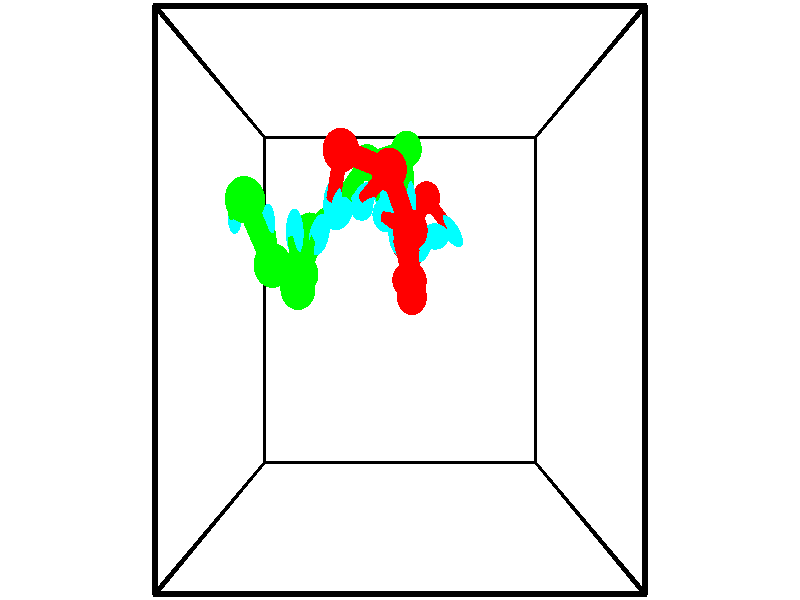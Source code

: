 // switches for output
#declare DRAW_BASES = 1; // possible values are 0, 1; only relevant for DNA ribbons
#declare DRAW_BASES_TYPE = 3; // possible values are 1, 2, 3; only relevant for DNA ribbons
#declare DRAW_FOG = 0; // set to 1 to enable fog

#include "colors.inc"

#include "transforms.inc"
background { rgb <1, 1, 1>}

#default {
   normal{
       ripples 0.25
       frequency 0.20
       turbulence 0.2
       lambda 5
   }
	finish {
		phong 0.1
		phong_size 40.
	}
}

// original window dimensions: 1024x640


// camera settings

camera {
	sky <-0, 1, 0>
	up <-0, 1, 0>
	right 1.6 * <1, 0, 0>
	location <2.5, 2.5, 11.1562>
	look_at <2.5, 2.5, 2.5>
	direction <0, 0, -8.6562>
	angle 67.0682
}


# declare cpy_camera_pos = <2.5, 2.5, 11.1562>;
# if (DRAW_FOG = 1)
fog {
	fog_type 2
	up vnormalize(cpy_camera_pos)
	color rgbt<1,1,1,0.3>
	distance 1e-5
	fog_alt 3e-3
	fog_offset 4
}
# end


// LIGHTS

# declare lum = 6;
global_settings {
	ambient_light rgb lum * <0.05, 0.05, 0.05>
	max_trace_level 15
}# declare cpy_direct_light_amount = 0.25;
light_source
{	1000 * <-1, -1, 1>,
	rgb lum * cpy_direct_light_amount
	parallel
}

light_source
{	1000 * <1, 1, -1>,
	rgb lum * cpy_direct_light_amount
	parallel
}

// strand 0

// nucleotide -1

// particle -1
sphere {
	<2.981766, 4.053068, 0.141997> 0.250000
	pigment { color rgbt <1,0,0,0> }
	no_shadow
}
cylinder {
	<3.231758, 3.755274, 0.235928>,  <3.381754, 3.576598, 0.292286>, 0.100000
	pigment { color rgbt <1,0,0,0> }
	no_shadow
}
cylinder {
	<3.231758, 3.755274, 0.235928>,  <2.981766, 4.053068, 0.141997>, 0.100000
	pigment { color rgbt <1,0,0,0> }
	no_shadow
}

// particle -1
sphere {
	<3.231758, 3.755274, 0.235928> 0.100000
	pigment { color rgbt <1,0,0,0> }
	no_shadow
}
sphere {
	0, 1
	scale<0.080000,0.200000,0.300000>
	matrix <-0.750018, -0.489229, 0.445115,
		-0.216497, -0.454312, -0.864135,
		0.624981, -0.744483, 0.234825,
		3.419253, 3.531929, 0.306375>
	pigment { color rgbt <0,1,1,0> }
	no_shadow
}
cylinder {
	<2.589653, 3.369500, 0.089652>,  <2.981766, 4.053068, 0.141997>, 0.130000
	pigment { color rgbt <1,0,0,0> }
	no_shadow
}

// nucleotide -1

// particle -1
sphere {
	<2.589653, 3.369500, 0.089652> 0.250000
	pigment { color rgbt <1,0,0,0> }
	no_shadow
}
cylinder {
	<2.885824, 3.403225, 0.356382>,  <3.063527, 3.423460, 0.516421>, 0.100000
	pigment { color rgbt <1,0,0,0> }
	no_shadow
}
cylinder {
	<2.885824, 3.403225, 0.356382>,  <2.589653, 3.369500, 0.089652>, 0.100000
	pigment { color rgbt <1,0,0,0> }
	no_shadow
}

// particle -1
sphere {
	<2.885824, 3.403225, 0.356382> 0.100000
	pigment { color rgbt <1,0,0,0> }
	no_shadow
}
sphere {
	0, 1
	scale<0.080000,0.200000,0.300000>
	matrix <-0.579644, -0.422144, 0.696999,
		0.340264, -0.902599, -0.263695,
		0.740428, 0.084314, 0.666826,
		3.107953, 3.428519, 0.556430>
	pigment { color rgbt <0,1,1,0> }
	no_shadow
}
cylinder {
	<2.613518, 2.798734, 0.453527>,  <2.589653, 3.369500, 0.089652>, 0.130000
	pigment { color rgbt <1,0,0,0> }
	no_shadow
}

// nucleotide -1

// particle -1
sphere {
	<2.613518, 2.798734, 0.453527> 0.250000
	pigment { color rgbt <1,0,0,0> }
	no_shadow
}
cylinder {
	<2.767370, 3.084493, 0.687346>,  <2.859681, 3.255949, 0.827637>, 0.100000
	pigment { color rgbt <1,0,0,0> }
	no_shadow
}
cylinder {
	<2.767370, 3.084493, 0.687346>,  <2.613518, 2.798734, 0.453527>, 0.100000
	pigment { color rgbt <1,0,0,0> }
	no_shadow
}

// particle -1
sphere {
	<2.767370, 3.084493, 0.687346> 0.100000
	pigment { color rgbt <1,0,0,0> }
	no_shadow
}
sphere {
	0, 1
	scale<0.080000,0.200000,0.300000>
	matrix <-0.777390, -0.090758, 0.622437,
		0.497721, -0.693828, 0.520458,
		0.384629, 0.714399, 0.584547,
		2.882759, 3.298813, 0.862710>
	pigment { color rgbt <0,1,1,0> }
	no_shadow
}
cylinder {
	<2.696890, 2.541395, 1.132081>,  <2.613518, 2.798734, 0.453527>, 0.130000
	pigment { color rgbt <1,0,0,0> }
	no_shadow
}

// nucleotide -1

// particle -1
sphere {
	<2.696890, 2.541395, 1.132081> 0.250000
	pigment { color rgbt <1,0,0,0> }
	no_shadow
}
cylinder {
	<2.662584, 2.939620, 1.147556>,  <2.642001, 3.178556, 1.156842>, 0.100000
	pigment { color rgbt <1,0,0,0> }
	no_shadow
}
cylinder {
	<2.662584, 2.939620, 1.147556>,  <2.696890, 2.541395, 1.132081>, 0.100000
	pigment { color rgbt <1,0,0,0> }
	no_shadow
}

// particle -1
sphere {
	<2.662584, 2.939620, 1.147556> 0.100000
	pigment { color rgbt <1,0,0,0> }
	no_shadow
}
sphere {
	0, 1
	scale<0.080000,0.200000,0.300000>
	matrix <-0.642160, -0.084926, 0.761852,
		0.761758, 0.040495, 0.646595,
		-0.085764, 0.995564, 0.038689,
		2.636855, 3.238290, 1.159163>
	pigment { color rgbt <0,1,1,0> }
	no_shadow
}
cylinder {
	<2.658437, 2.736828, 1.914383>,  <2.696890, 2.541395, 1.132081>, 0.130000
	pigment { color rgbt <1,0,0,0> }
	no_shadow
}

// nucleotide -1

// particle -1
sphere {
	<2.658437, 2.736828, 1.914383> 0.250000
	pigment { color rgbt <1,0,0,0> }
	no_shadow
}
cylinder {
	<2.551701, 3.086441, 1.751969>,  <2.487659, 3.296209, 1.654521>, 0.100000
	pigment { color rgbt <1,0,0,0> }
	no_shadow
}
cylinder {
	<2.551701, 3.086441, 1.751969>,  <2.658437, 2.736828, 1.914383>, 0.100000
	pigment { color rgbt <1,0,0,0> }
	no_shadow
}

// particle -1
sphere {
	<2.551701, 3.086441, 1.751969> 0.100000
	pigment { color rgbt <1,0,0,0> }
	no_shadow
}
sphere {
	0, 1
	scale<0.080000,0.200000,0.300000>
	matrix <-0.738991, 0.084870, 0.668348,
		0.618618, 0.478398, 0.623255,
		-0.266840, 0.874032, -0.406034,
		2.471648, 3.348650, 1.630159>
	pigment { color rgbt <0,1,1,0> }
	no_shadow
}
cylinder {
	<2.646648, 3.330768, 2.492568>,  <2.658437, 2.736828, 1.914383>, 0.130000
	pigment { color rgbt <1,0,0,0> }
	no_shadow
}

// nucleotide -1

// particle -1
sphere {
	<2.646648, 3.330768, 2.492568> 0.250000
	pigment { color rgbt <1,0,0,0> }
	no_shadow
}
cylinder {
	<2.423931, 3.468045, 2.189992>,  <2.290301, 3.550411, 2.008446>, 0.100000
	pigment { color rgbt <1,0,0,0> }
	no_shadow
}
cylinder {
	<2.423931, 3.468045, 2.189992>,  <2.646648, 3.330768, 2.492568>, 0.100000
	pigment { color rgbt <1,0,0,0> }
	no_shadow
}

// particle -1
sphere {
	<2.423931, 3.468045, 2.189992> 0.100000
	pigment { color rgbt <1,0,0,0> }
	no_shadow
}
sphere {
	0, 1
	scale<0.080000,0.200000,0.300000>
	matrix <-0.791754, 0.056135, 0.608255,
		0.251211, 0.937586, 0.240467,
		-0.556793, 0.343192, -0.756440,
		2.256893, 3.571002, 1.963060>
	pigment { color rgbt <0,1,1,0> }
	no_shadow
}
cylinder {
	<2.345061, 4.010179, 2.762635>,  <2.646648, 3.330768, 2.492568>, 0.130000
	pigment { color rgbt <1,0,0,0> }
	no_shadow
}

// nucleotide -1

// particle -1
sphere {
	<2.345061, 4.010179, 2.762635> 0.250000
	pigment { color rgbt <1,0,0,0> }
	no_shadow
}
cylinder {
	<2.120504, 3.840089, 2.478656>,  <1.985771, 3.738035, 2.308269>, 0.100000
	pigment { color rgbt <1,0,0,0> }
	no_shadow
}
cylinder {
	<2.120504, 3.840089, 2.478656>,  <2.345061, 4.010179, 2.762635>, 0.100000
	pigment { color rgbt <1,0,0,0> }
	no_shadow
}

// particle -1
sphere {
	<2.120504, 3.840089, 2.478656> 0.100000
	pigment { color rgbt <1,0,0,0> }
	no_shadow
}
sphere {
	0, 1
	scale<0.080000,0.200000,0.300000>
	matrix <-0.770058, -0.045760, 0.636331,
		-0.303071, 0.903930, -0.301758,
		-0.561390, -0.425224, -0.709947,
		1.952087, 3.712521, 2.265672>
	pigment { color rgbt <0,1,1,0> }
	no_shadow
}
cylinder {
	<1.691230, 4.212191, 2.875380>,  <2.345061, 4.010179, 2.762635>, 0.130000
	pigment { color rgbt <1,0,0,0> }
	no_shadow
}

// nucleotide -1

// particle -1
sphere {
	<1.691230, 4.212191, 2.875380> 0.250000
	pigment { color rgbt <1,0,0,0> }
	no_shadow
}
cylinder {
	<1.600822, 3.893880, 2.650647>,  <1.546578, 3.702894, 2.515807>, 0.100000
	pigment { color rgbt <1,0,0,0> }
	no_shadow
}
cylinder {
	<1.600822, 3.893880, 2.650647>,  <1.691230, 4.212191, 2.875380>, 0.100000
	pigment { color rgbt <1,0,0,0> }
	no_shadow
}

// particle -1
sphere {
	<1.600822, 3.893880, 2.650647> 0.100000
	pigment { color rgbt <1,0,0,0> }
	no_shadow
}
sphere {
	0, 1
	scale<0.080000,0.200000,0.300000>
	matrix <-0.756927, -0.219574, 0.615507,
		-0.613170, 0.564382, -0.552717,
		-0.226019, -0.795776, -0.561833,
		1.533017, 3.655147, 2.482097>
	pigment { color rgbt <0,1,1,0> }
	no_shadow
}
// strand 1

// nucleotide -1

// particle -1
sphere {
	<0.521312, 3.566094, 3.444651> 0.250000
	pigment { color rgbt <0,1,0,0> }
	no_shadow
}
cylinder {
	<0.348515, 3.509624, 3.088348>,  <0.244836, 3.475743, 2.874566>, 0.100000
	pigment { color rgbt <0,1,0,0> }
	no_shadow
}
cylinder {
	<0.348515, 3.509624, 3.088348>,  <0.521312, 3.566094, 3.444651>, 0.100000
	pigment { color rgbt <0,1,0,0> }
	no_shadow
}

// particle -1
sphere {
	<0.348515, 3.509624, 3.088348> 0.100000
	pigment { color rgbt <0,1,0,0> }
	no_shadow
}
sphere {
	0, 1
	scale<0.080000,0.200000,0.300000>
	matrix <0.894268, 0.060969, -0.443359,
		0.116899, -0.988106, 0.099909,
		-0.431994, -0.141174, -0.890759,
		0.218916, 3.467272, 2.821120>
	pigment { color rgbt <0,1,1,0> }
	no_shadow
}
cylinder {
	<0.794749, 2.885036, 3.068266>,  <0.521312, 3.566094, 3.444651>, 0.130000
	pigment { color rgbt <0,1,0,0> }
	no_shadow
}

// nucleotide -1

// particle -1
sphere {
	<0.794749, 2.885036, 3.068266> 0.250000
	pigment { color rgbt <0,1,0,0> }
	no_shadow
}
cylinder {
	<0.695526, 3.173307, 2.809317>,  <0.635992, 3.346270, 2.653947>, 0.100000
	pigment { color rgbt <0,1,0,0> }
	no_shadow
}
cylinder {
	<0.695526, 3.173307, 2.809317>,  <0.794749, 2.885036, 3.068266>, 0.100000
	pigment { color rgbt <0,1,0,0> }
	no_shadow
}

// particle -1
sphere {
	<0.695526, 3.173307, 2.809317> 0.100000
	pigment { color rgbt <0,1,0,0> }
	no_shadow
}
sphere {
	0, 1
	scale<0.080000,0.200000,0.300000>
	matrix <0.848527, -0.160790, -0.504132,
		-0.467407, -0.674366, -0.571629,
		-0.248057, 0.720678, -0.647372,
		0.621109, 3.389511, 2.615105>
	pigment { color rgbt <0,1,1,0> }
	no_shadow
}
cylinder {
	<1.022968, 2.629897, 2.414788>,  <0.794749, 2.885036, 3.068266>, 0.130000
	pigment { color rgbt <0,1,0,0> }
	no_shadow
}

// nucleotide -1

// particle -1
sphere {
	<1.022968, 2.629897, 2.414788> 0.250000
	pigment { color rgbt <0,1,0,0> }
	no_shadow
}
cylinder {
	<0.985634, 3.024412, 2.360343>,  <0.963233, 3.261121, 2.327677>, 0.100000
	pigment { color rgbt <0,1,0,0> }
	no_shadow
}
cylinder {
	<0.985634, 3.024412, 2.360343>,  <1.022968, 2.629897, 2.414788>, 0.100000
	pigment { color rgbt <0,1,0,0> }
	no_shadow
}

// particle -1
sphere {
	<0.985634, 3.024412, 2.360343> 0.100000
	pigment { color rgbt <0,1,0,0> }
	no_shadow
}
sphere {
	0, 1
	scale<0.080000,0.200000,0.300000>
	matrix <0.736255, -0.023656, -0.676291,
		-0.670237, -0.163334, -0.723950,
		-0.093336, 0.986287, -0.136111,
		0.957633, 3.320298, 2.319510>
	pigment { color rgbt <0,1,1,0> }
	no_shadow
}
cylinder {
	<0.971297, 2.838188, 1.711259>,  <1.022968, 2.629897, 2.414788>, 0.130000
	pigment { color rgbt <0,1,0,0> }
	no_shadow
}

// nucleotide -1

// particle -1
sphere {
	<0.971297, 2.838188, 1.711259> 0.250000
	pigment { color rgbt <0,1,0,0> }
	no_shadow
}
cylinder {
	<1.152412, 3.109375, 1.942894>,  <1.261082, 3.272087, 2.081875>, 0.100000
	pigment { color rgbt <0,1,0,0> }
	no_shadow
}
cylinder {
	<1.152412, 3.109375, 1.942894>,  <0.971297, 2.838188, 1.711259>, 0.100000
	pigment { color rgbt <0,1,0,0> }
	no_shadow
}

// particle -1
sphere {
	<1.152412, 3.109375, 1.942894> 0.100000
	pigment { color rgbt <0,1,0,0> }
	no_shadow
}
sphere {
	0, 1
	scale<0.080000,0.200000,0.300000>
	matrix <0.738415, 0.078883, -0.669717,
		-0.499726, 0.730848, -0.464904,
		0.452788, 0.677967, 0.579089,
		1.288249, 3.312765, 2.116621>
	pigment { color rgbt <0,1,1,0> }
	no_shadow
}
cylinder {
	<1.044430, 3.425677, 1.410570>,  <0.971297, 2.838188, 1.711259>, 0.130000
	pigment { color rgbt <0,1,0,0> }
	no_shadow
}

// nucleotide -1

// particle -1
sphere {
	<1.044430, 3.425677, 1.410570> 0.250000
	pigment { color rgbt <0,1,0,0> }
	no_shadow
}
cylinder {
	<1.336975, 3.532175, 1.661718>,  <1.512502, 3.596074, 1.812407>, 0.100000
	pigment { color rgbt <0,1,0,0> }
	no_shadow
}
cylinder {
	<1.336975, 3.532175, 1.661718>,  <1.044430, 3.425677, 1.410570>, 0.100000
	pigment { color rgbt <0,1,0,0> }
	no_shadow
}

// particle -1
sphere {
	<1.336975, 3.532175, 1.661718> 0.100000
	pigment { color rgbt <0,1,0,0> }
	no_shadow
}
sphere {
	0, 1
	scale<0.080000,0.200000,0.300000>
	matrix <0.624215, 0.109506, -0.773540,
		-0.274708, 0.957664, -0.086106,
		0.731362, 0.266246, 0.627871,
		1.556384, 3.612049, 1.850080>
	pigment { color rgbt <0,1,1,0> }
	no_shadow
}
cylinder {
	<1.449142, 3.821994, 0.987107>,  <1.044430, 3.425677, 1.410570>, 0.130000
	pigment { color rgbt <0,1,0,0> }
	no_shadow
}

// nucleotide -1

// particle -1
sphere {
	<1.449142, 3.821994, 0.987107> 0.250000
	pigment { color rgbt <0,1,0,0> }
	no_shadow
}
cylinder {
	<1.696255, 3.783068, 1.299229>,  <1.844523, 3.759712, 1.486501>, 0.100000
	pigment { color rgbt <0,1,0,0> }
	no_shadow
}
cylinder {
	<1.696255, 3.783068, 1.299229>,  <1.449142, 3.821994, 0.987107>, 0.100000
	pigment { color rgbt <0,1,0,0> }
	no_shadow
}

// particle -1
sphere {
	<1.696255, 3.783068, 1.299229> 0.100000
	pigment { color rgbt <0,1,0,0> }
	no_shadow
}
sphere {
	0, 1
	scale<0.080000,0.200000,0.300000>
	matrix <0.784157, 0.150285, -0.602090,
		-0.058675, 0.983841, 0.169154,
		0.617783, -0.097316, 0.780304,
		1.881590, 3.753873, 1.533320>
	pigment { color rgbt <0,1,1,0> }
	no_shadow
}
cylinder {
	<1.953425, 4.405769, 1.113625>,  <1.449142, 3.821994, 0.987107>, 0.130000
	pigment { color rgbt <0,1,0,0> }
	no_shadow
}

// nucleotide -1

// particle -1
sphere {
	<1.953425, 4.405769, 1.113625> 0.250000
	pigment { color rgbt <0,1,0,0> }
	no_shadow
}
cylinder {
	<2.118797, 4.070530, 1.255986>,  <2.218021, 3.869386, 1.341402>, 0.100000
	pigment { color rgbt <0,1,0,0> }
	no_shadow
}
cylinder {
	<2.118797, 4.070530, 1.255986>,  <1.953425, 4.405769, 1.113625>, 0.100000
	pigment { color rgbt <0,1,0,0> }
	no_shadow
}

// particle -1
sphere {
	<2.118797, 4.070530, 1.255986> 0.100000
	pigment { color rgbt <0,1,0,0> }
	no_shadow
}
sphere {
	0, 1
	scale<0.080000,0.200000,0.300000>
	matrix <0.816619, 0.168398, -0.552065,
		0.402751, 0.518877, 0.754028,
		0.413430, -0.838098, 0.355903,
		2.242826, 3.819100, 1.362756>
	pigment { color rgbt <0,1,1,0> }
	no_shadow
}
cylinder {
	<2.608675, 4.564148, 1.225718>,  <1.953425, 4.405769, 1.113625>, 0.130000
	pigment { color rgbt <0,1,0,0> }
	no_shadow
}

// nucleotide -1

// particle -1
sphere {
	<2.608675, 4.564148, 1.225718> 0.250000
	pigment { color rgbt <0,1,0,0> }
	no_shadow
}
cylinder {
	<2.627586, 4.165321, 1.201645>,  <2.638933, 3.926025, 1.187201>, 0.100000
	pigment { color rgbt <0,1,0,0> }
	no_shadow
}
cylinder {
	<2.627586, 4.165321, 1.201645>,  <2.608675, 4.564148, 1.225718>, 0.100000
	pigment { color rgbt <0,1,0,0> }
	no_shadow
}

// particle -1
sphere {
	<2.627586, 4.165321, 1.201645> 0.100000
	pigment { color rgbt <0,1,0,0> }
	no_shadow
}
sphere {
	0, 1
	scale<0.080000,0.200000,0.300000>
	matrix <0.876847, 0.070287, -0.475605,
		0.478440, -0.030285, 0.877598,
		0.047279, -0.997067, -0.060183,
		2.641770, 3.866201, 1.183589>
	pigment { color rgbt <0,1,1,0> }
	no_shadow
}
// box output
cylinder {
	<0.000000, 0.000000, 0.000000>,  <5.000000, 0.000000, 0.000000>, 0.025000
	pigment { color rgbt <0,0,0,0> }
	no_shadow
}
cylinder {
	<0.000000, 0.000000, 0.000000>,  <0.000000, 5.000000, 0.000000>, 0.025000
	pigment { color rgbt <0,0,0,0> }
	no_shadow
}
cylinder {
	<0.000000, 0.000000, 0.000000>,  <0.000000, 0.000000, 5.000000>, 0.025000
	pigment { color rgbt <0,0,0,0> }
	no_shadow
}
cylinder {
	<5.000000, 5.000000, 5.000000>,  <0.000000, 5.000000, 5.000000>, 0.025000
	pigment { color rgbt <0,0,0,0> }
	no_shadow
}
cylinder {
	<5.000000, 5.000000, 5.000000>,  <5.000000, 0.000000, 5.000000>, 0.025000
	pigment { color rgbt <0,0,0,0> }
	no_shadow
}
cylinder {
	<5.000000, 5.000000, 5.000000>,  <5.000000, 5.000000, 0.000000>, 0.025000
	pigment { color rgbt <0,0,0,0> }
	no_shadow
}
cylinder {
	<0.000000, 0.000000, 5.000000>,  <0.000000, 5.000000, 5.000000>, 0.025000
	pigment { color rgbt <0,0,0,0> }
	no_shadow
}
cylinder {
	<0.000000, 0.000000, 5.000000>,  <5.000000, 0.000000, 5.000000>, 0.025000
	pigment { color rgbt <0,0,0,0> }
	no_shadow
}
cylinder {
	<5.000000, 5.000000, 0.000000>,  <0.000000, 5.000000, 0.000000>, 0.025000
	pigment { color rgbt <0,0,0,0> }
	no_shadow
}
cylinder {
	<5.000000, 5.000000, 0.000000>,  <5.000000, 0.000000, 0.000000>, 0.025000
	pigment { color rgbt <0,0,0,0> }
	no_shadow
}
cylinder {
	<5.000000, 0.000000, 5.000000>,  <5.000000, 0.000000, 0.000000>, 0.025000
	pigment { color rgbt <0,0,0,0> }
	no_shadow
}
cylinder {
	<0.000000, 5.000000, 0.000000>,  <0.000000, 5.000000, 5.000000>, 0.025000
	pigment { color rgbt <0,0,0,0> }
	no_shadow
}
// end of box output
